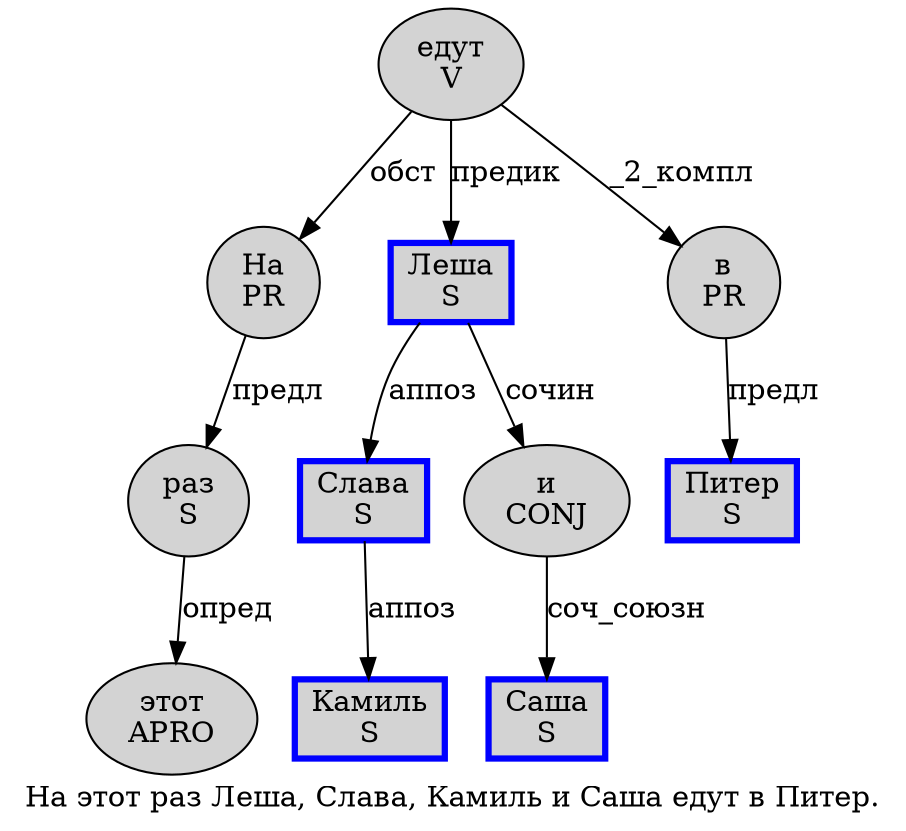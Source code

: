 digraph SENTENCE_1641 {
	graph [label="На этот раз Леша, Слава, Камиль и Саша едут в Питер."]
	node [style=filled]
		0 [label="На
PR" color="" fillcolor=lightgray penwidth=1 shape=ellipse]
		1 [label="этот
APRO" color="" fillcolor=lightgray penwidth=1 shape=ellipse]
		2 [label="раз
S" color="" fillcolor=lightgray penwidth=1 shape=ellipse]
		3 [label="Леша
S" color=blue fillcolor=lightgray penwidth=3 shape=box]
		5 [label="Слава
S" color=blue fillcolor=lightgray penwidth=3 shape=box]
		7 [label="Камиль
S" color=blue fillcolor=lightgray penwidth=3 shape=box]
		8 [label="и
CONJ" color="" fillcolor=lightgray penwidth=1 shape=ellipse]
		9 [label="Саша
S" color=blue fillcolor=lightgray penwidth=3 shape=box]
		10 [label="едут
V" color="" fillcolor=lightgray penwidth=1 shape=ellipse]
		11 [label="в
PR" color="" fillcolor=lightgray penwidth=1 shape=ellipse]
		12 [label="Питер
S" color=blue fillcolor=lightgray penwidth=3 shape=box]
			10 -> 0 [label="обст"]
			10 -> 3 [label="предик"]
			10 -> 11 [label="_2_компл"]
			2 -> 1 [label="опред"]
			5 -> 7 [label="аппоз"]
			3 -> 5 [label="аппоз"]
			3 -> 8 [label="сочин"]
			0 -> 2 [label="предл"]
			8 -> 9 [label="соч_союзн"]
			11 -> 12 [label="предл"]
}